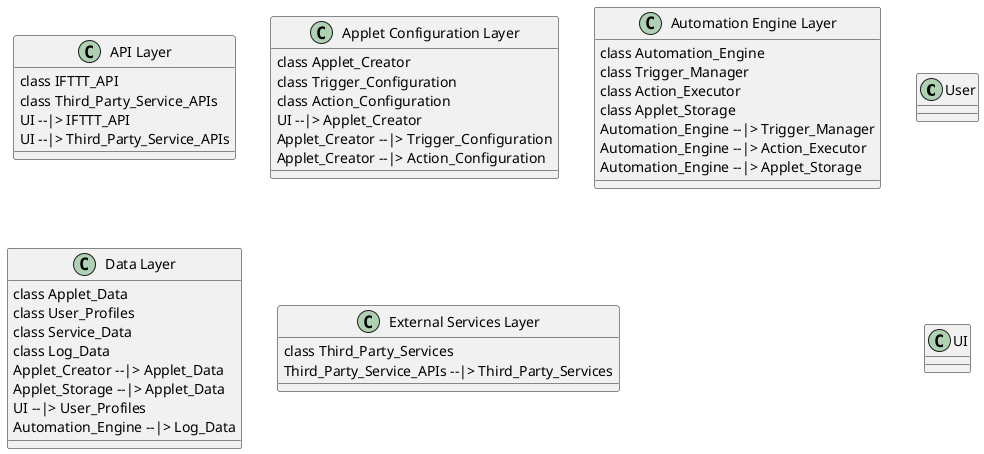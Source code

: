 @startuml IFTTT Architecture

!define class class
!define rectangle class

class User
User -[hidden]-> UI

rectangle "API Layer" {
  class IFTTT_API
  class Third_Party_Service_APIs
  UI --|> IFTTT_API
  UI --|> Third_Party_Service_APIs
}

rectangle "Applet Configuration Layer" {
  class Applet_Creator
  class Trigger_Configuration
  class Action_Configuration
  UI --|> Applet_Creator
  Applet_Creator --|> Trigger_Configuration
  Applet_Creator --|> Action_Configuration
}

rectangle "Automation Engine Layer" {
  class Automation_Engine
  class Trigger_Manager
  class Action_Executor
  class Applet_Storage
  Automation_Engine --|> Trigger_Manager
  Automation_Engine --|> Action_Executor
  Automation_Engine --|> Applet_Storage
}

rectangle "Data Layer" {
  class Applet_Data
  class User_Profiles
  class Service_Data
  class Log_Data
  Applet_Creator --|> Applet_Data
  Applet_Storage --|> Applet_Data
  UI --|> User_Profiles
  Automation_Engine --|> Log_Data
}

rectangle "External Services Layer" {
  class Third_Party_Services
  Third_Party_Service_APIs --|> Third_Party_Services
}

@enduml
